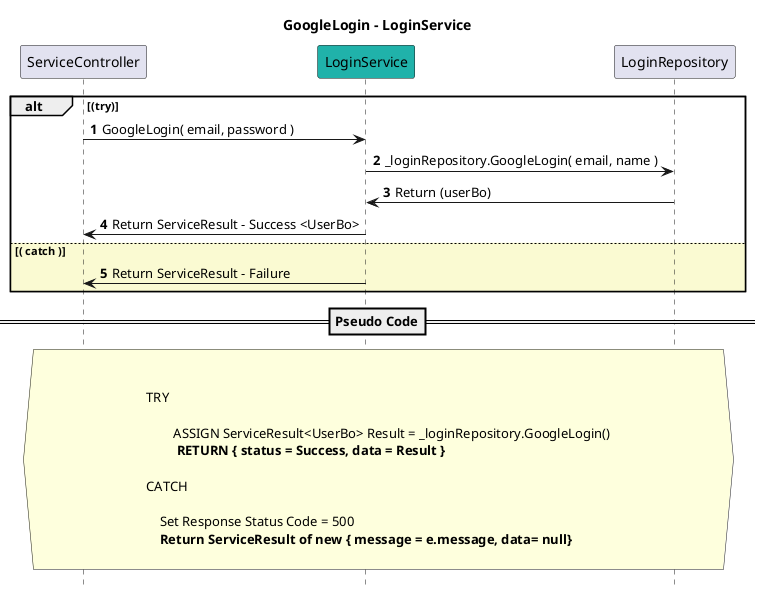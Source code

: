 @startuml

title GoogleLogin - LoginService
autonumber
hide footbox

participant ServiceController
participant LoginService #LightSeaGreen
participant LoginRepository
    
alt (try)
    ServiceController -> LoginService : GoogleLogin( email, password )
    LoginService -> LoginRepository : _loginRepository.GoogleLogin( email, name )
    

    
        LoginRepository -> LoginService : Return (userBo)


    LoginService -> ServiceController : Return ServiceResult - Success <UserBo>
    
else #LightGoldenRodYellow ( catch ) 

    LoginService -> ServiceController : Return ServiceResult - Failure
end


==Pseudo Code==

hnote across


TRY

        ASSIGN ServiceResult<UserBo> Result = _loginRepository.GoogleLogin()
        ** RETURN { status = Success, data = Result } ** 
       
CATCH

    Set Response Status Code = 500
    **Return ServiceResult of new { message = e.message, data= null}**
    
end note
@enduml